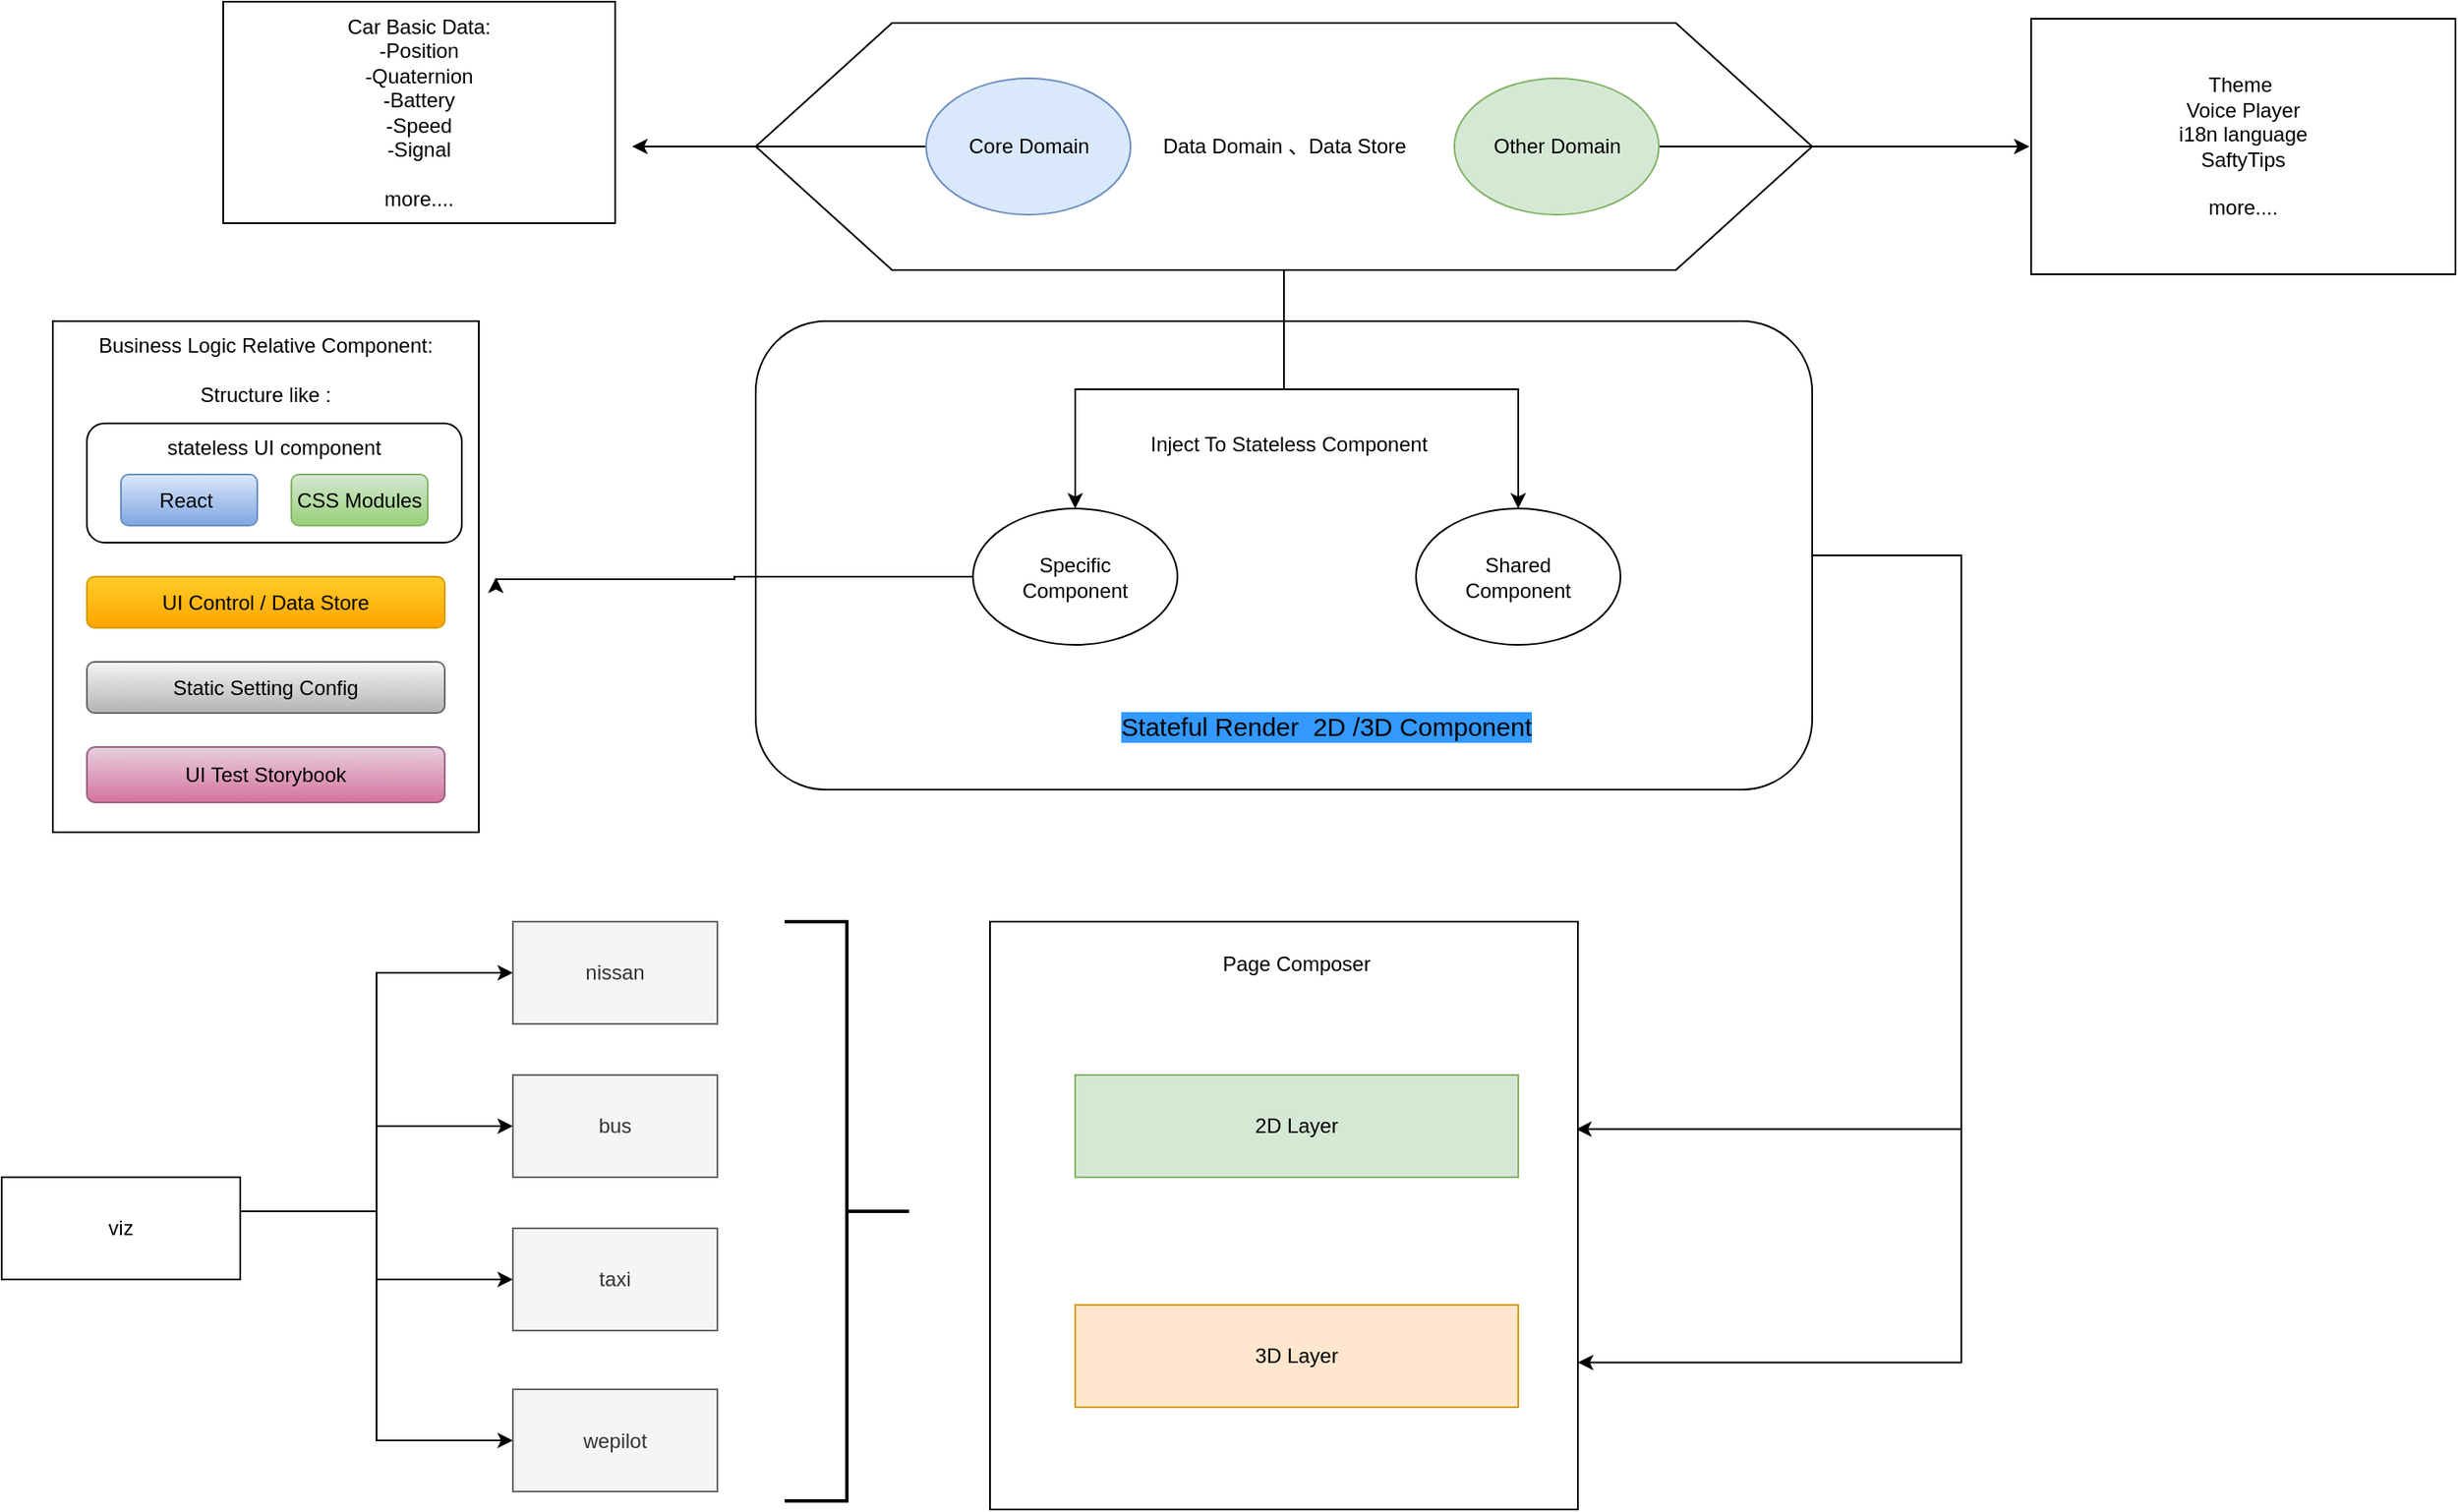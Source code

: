 <mxfile version="21.6.3" type="github">
  <diagram name="Page-1" id="lPx0NHJ9914rqXVZgNTV">
    <mxGraphModel dx="1710" dy="2160" grid="1" gridSize="10" guides="1" tooltips="1" connect="1" arrows="1" fold="1" page="1" pageScale="1" pageWidth="827" pageHeight="1169" math="0" shadow="0">
      <root>
        <mxCell id="0" />
        <mxCell id="1" parent="0" />
        <mxCell id="feNWkWUweG0yY7OtzLiy-38" style="edgeStyle=orthogonalEdgeStyle;rounded=0;orthogonalLoop=1;jettySize=auto;html=1;exitX=1;exitY=0.5;exitDx=0;exitDy=0;entryX=0.997;entryY=0.353;entryDx=0;entryDy=0;entryPerimeter=0;" edge="1" parent="1" source="feNWkWUweG0yY7OtzLiy-36" target="feNWkWUweG0yY7OtzLiy-20">
          <mxGeometry relative="1" as="geometry">
            <Array as="points">
              <mxPoint x="1200" y="115" />
              <mxPoint x="1200" y="452" />
            </Array>
          </mxGeometry>
        </mxCell>
        <mxCell id="feNWkWUweG0yY7OtzLiy-40" style="edgeStyle=orthogonalEdgeStyle;rounded=0;orthogonalLoop=1;jettySize=auto;html=1;exitX=1;exitY=0.5;exitDx=0;exitDy=0;entryX=1;entryY=0.75;entryDx=0;entryDy=0;" edge="1" parent="1" source="feNWkWUweG0yY7OtzLiy-36" target="feNWkWUweG0yY7OtzLiy-20">
          <mxGeometry relative="1" as="geometry">
            <Array as="points">
              <mxPoint x="1200" y="115" />
              <mxPoint x="1200" y="589" />
            </Array>
          </mxGeometry>
        </mxCell>
        <mxCell id="feNWkWUweG0yY7OtzLiy-36" value="" style="rounded=1;whiteSpace=wrap;html=1;" vertex="1" parent="1">
          <mxGeometry x="492.5" y="-22.5" width="620" height="275" as="geometry" />
        </mxCell>
        <mxCell id="feNWkWUweG0yY7OtzLiy-30" style="edgeStyle=orthogonalEdgeStyle;rounded=0;orthogonalLoop=1;jettySize=auto;html=1;exitX=0.5;exitY=1;exitDx=0;exitDy=0;entryX=0.5;entryY=0;entryDx=0;entryDy=0;" edge="1" parent="1" source="feNWkWUweG0yY7OtzLiy-25" target="feNWkWUweG0yY7OtzLiy-22">
          <mxGeometry relative="1" as="geometry" />
        </mxCell>
        <mxCell id="feNWkWUweG0yY7OtzLiy-31" style="edgeStyle=orthogonalEdgeStyle;rounded=0;orthogonalLoop=1;jettySize=auto;html=1;exitX=0.5;exitY=1;exitDx=0;exitDy=0;" edge="1" parent="1" source="feNWkWUweG0yY7OtzLiy-25" target="feNWkWUweG0yY7OtzLiy-16">
          <mxGeometry relative="1" as="geometry" />
        </mxCell>
        <mxCell id="feNWkWUweG0yY7OtzLiy-25" value="Data Domain 、Data Store" style="shape=hexagon;perimeter=hexagonPerimeter2;whiteSpace=wrap;html=1;fixedSize=1;size=80;" vertex="1" parent="1">
          <mxGeometry x="492.5" y="-197.5" width="620" height="145" as="geometry" />
        </mxCell>
        <mxCell id="feNWkWUweG0yY7OtzLiy-20" value="" style="whiteSpace=wrap;html=1;aspect=fixed;" vertex="1" parent="1">
          <mxGeometry x="630" y="330" width="345" height="345" as="geometry" />
        </mxCell>
        <mxCell id="feNWkWUweG0yY7OtzLiy-6" style="edgeStyle=orthogonalEdgeStyle;rounded=0;orthogonalLoop=1;jettySize=auto;html=1;exitX=1;exitY=0.5;exitDx=0;exitDy=0;entryX=0;entryY=0.5;entryDx=0;entryDy=0;" edge="1" parent="1" source="feNWkWUweG0yY7OtzLiy-1" target="feNWkWUweG0yY7OtzLiy-5">
          <mxGeometry relative="1" as="geometry">
            <Array as="points">
              <mxPoint x="190" y="500" />
              <mxPoint x="270" y="500" />
              <mxPoint x="270" y="450" />
            </Array>
          </mxGeometry>
        </mxCell>
        <mxCell id="feNWkWUweG0yY7OtzLiy-8" style="edgeStyle=orthogonalEdgeStyle;rounded=0;orthogonalLoop=1;jettySize=auto;html=1;exitX=1;exitY=0.5;exitDx=0;exitDy=0;entryX=0;entryY=0.5;entryDx=0;entryDy=0;" edge="1" parent="1" source="feNWkWUweG0yY7OtzLiy-1" target="feNWkWUweG0yY7OtzLiy-7">
          <mxGeometry relative="1" as="geometry">
            <Array as="points">
              <mxPoint x="190" y="500" />
              <mxPoint x="270" y="500" />
              <mxPoint x="270" y="540" />
            </Array>
          </mxGeometry>
        </mxCell>
        <mxCell id="feNWkWUweG0yY7OtzLiy-10" style="edgeStyle=orthogonalEdgeStyle;rounded=0;orthogonalLoop=1;jettySize=auto;html=1;exitX=1;exitY=0.5;exitDx=0;exitDy=0;entryX=0;entryY=0.5;entryDx=0;entryDy=0;" edge="1" parent="1" source="feNWkWUweG0yY7OtzLiy-1" target="feNWkWUweG0yY7OtzLiy-3">
          <mxGeometry relative="1" as="geometry">
            <Array as="points">
              <mxPoint x="190" y="500" />
              <mxPoint x="270" y="500" />
              <mxPoint x="270" y="360" />
            </Array>
          </mxGeometry>
        </mxCell>
        <mxCell id="feNWkWUweG0yY7OtzLiy-13" style="edgeStyle=orthogonalEdgeStyle;rounded=0;orthogonalLoop=1;jettySize=auto;html=1;exitX=1;exitY=0.5;exitDx=0;exitDy=0;entryX=0;entryY=0.5;entryDx=0;entryDy=0;" edge="1" parent="1" source="feNWkWUweG0yY7OtzLiy-1" target="feNWkWUweG0yY7OtzLiy-12">
          <mxGeometry relative="1" as="geometry">
            <Array as="points">
              <mxPoint x="190" y="500" />
              <mxPoint x="270" y="500" />
              <mxPoint x="270" y="635" />
            </Array>
          </mxGeometry>
        </mxCell>
        <mxCell id="feNWkWUweG0yY7OtzLiy-1" value="viz" style="rounded=0;whiteSpace=wrap;html=1;" vertex="1" parent="1">
          <mxGeometry x="50" y="480" width="140" height="60" as="geometry" />
        </mxCell>
        <mxCell id="feNWkWUweG0yY7OtzLiy-3" value="nissan" style="rounded=0;whiteSpace=wrap;html=1;fillColor=#f5f5f5;fontColor=#333333;strokeColor=#666666;" vertex="1" parent="1">
          <mxGeometry x="350" y="330" width="120" height="60" as="geometry" />
        </mxCell>
        <mxCell id="feNWkWUweG0yY7OtzLiy-5" value="bus" style="rounded=0;whiteSpace=wrap;html=1;fillColor=#f5f5f5;fontColor=#333333;strokeColor=#666666;" vertex="1" parent="1">
          <mxGeometry x="350" y="420" width="120" height="60" as="geometry" />
        </mxCell>
        <mxCell id="feNWkWUweG0yY7OtzLiy-7" value="taxi" style="rounded=0;whiteSpace=wrap;html=1;fillColor=#f5f5f5;fontColor=#333333;strokeColor=#666666;" vertex="1" parent="1">
          <mxGeometry x="350" y="510" width="120" height="60" as="geometry" />
        </mxCell>
        <mxCell id="feNWkWUweG0yY7OtzLiy-12" value="wepilot" style="rounded=0;whiteSpace=wrap;html=1;fillColor=#f5f5f5;fontColor=#333333;strokeColor=#666666;" vertex="1" parent="1">
          <mxGeometry x="350" y="604.5" width="120" height="60" as="geometry" />
        </mxCell>
        <mxCell id="feNWkWUweG0yY7OtzLiy-42" style="edgeStyle=orthogonalEdgeStyle;rounded=0;orthogonalLoop=1;jettySize=auto;html=1;exitX=0;exitY=0.5;exitDx=0;exitDy=0;" edge="1" parent="1" source="feNWkWUweG0yY7OtzLiy-14">
          <mxGeometry relative="1" as="geometry">
            <mxPoint x="420" y="-125" as="targetPoint" />
          </mxGeometry>
        </mxCell>
        <mxCell id="feNWkWUweG0yY7OtzLiy-14" value="Core Domain" style="ellipse;whiteSpace=wrap;html=1;fillColor=#dae8fc;strokeColor=#6c8ebf;" vertex="1" parent="1">
          <mxGeometry x="592.5" y="-165" width="120" height="80" as="geometry" />
        </mxCell>
        <mxCell id="feNWkWUweG0yY7OtzLiy-44" style="edgeStyle=orthogonalEdgeStyle;rounded=0;orthogonalLoop=1;jettySize=auto;html=1;exitX=1;exitY=0.5;exitDx=0;exitDy=0;" edge="1" parent="1" source="feNWkWUweG0yY7OtzLiy-15">
          <mxGeometry relative="1" as="geometry">
            <mxPoint x="1240" y="-125" as="targetPoint" />
          </mxGeometry>
        </mxCell>
        <mxCell id="feNWkWUweG0yY7OtzLiy-15" value="Other Domain" style="ellipse;whiteSpace=wrap;html=1;fillColor=#d5e8d4;strokeColor=#82b366;" vertex="1" parent="1">
          <mxGeometry x="902.5" y="-165" width="120" height="80" as="geometry" />
        </mxCell>
        <mxCell id="feNWkWUweG0yY7OtzLiy-16" value="Shared&lt;br&gt;Component" style="ellipse;whiteSpace=wrap;html=1;" vertex="1" parent="1">
          <mxGeometry x="880" y="87.5" width="120" height="80" as="geometry" />
        </mxCell>
        <mxCell id="feNWkWUweG0yY7OtzLiy-46" style="edgeStyle=orthogonalEdgeStyle;rounded=0;orthogonalLoop=1;jettySize=auto;html=1;exitX=0;exitY=0.5;exitDx=0;exitDy=0;" edge="1" parent="1" source="feNWkWUweG0yY7OtzLiy-22">
          <mxGeometry relative="1" as="geometry">
            <mxPoint x="340" y="128" as="targetPoint" />
            <Array as="points">
              <mxPoint x="480" y="128" />
              <mxPoint x="480" y="129" />
            </Array>
          </mxGeometry>
        </mxCell>
        <mxCell id="feNWkWUweG0yY7OtzLiy-22" value="Specific&lt;br&gt;Component" style="ellipse;whiteSpace=wrap;html=1;" vertex="1" parent="1">
          <mxGeometry x="620" y="87.5" width="120" height="80" as="geometry" />
        </mxCell>
        <mxCell id="feNWkWUweG0yY7OtzLiy-27" value="Inject To Stateless Component" style="text;html=1;align=center;verticalAlign=middle;resizable=0;points=[];autosize=1;strokeColor=none;fillColor=none;" vertex="1" parent="1">
          <mxGeometry x="710" y="35" width="190" height="30" as="geometry" />
        </mxCell>
        <mxCell id="feNWkWUweG0yY7OtzLiy-32" value="2D Layer" style="rounded=0;whiteSpace=wrap;html=1;fillColor=#d5e8d4;strokeColor=#82b366;" vertex="1" parent="1">
          <mxGeometry x="680" y="420" width="260" height="60" as="geometry" />
        </mxCell>
        <mxCell id="feNWkWUweG0yY7OtzLiy-33" value="3D Layer" style="rounded=0;whiteSpace=wrap;html=1;fillColor=#ffe6cc;strokeColor=#d79b00;" vertex="1" parent="1">
          <mxGeometry x="680" y="555" width="260" height="60" as="geometry" />
        </mxCell>
        <mxCell id="feNWkWUweG0yY7OtzLiy-34" value="Page Composer" style="text;strokeColor=none;align=center;fillColor=none;html=1;verticalAlign=middle;whiteSpace=wrap;rounded=0;" vertex="1" parent="1">
          <mxGeometry x="740" y="340" width="140" height="30" as="geometry" />
        </mxCell>
        <mxCell id="feNWkWUweG0yY7OtzLiy-37" value="Stateful Render&amp;nbsp; 2D /3D Component" style="text;strokeColor=none;align=center;fillColor=none;html=1;verticalAlign=middle;whiteSpace=wrap;rounded=0;labelBackgroundColor=#3399FF;labelBorderColor=none;fontSize=15;" vertex="1" parent="1">
          <mxGeometry x="690" y="200" width="275" height="30" as="geometry" />
        </mxCell>
        <mxCell id="feNWkWUweG0yY7OtzLiy-41" value="" style="strokeWidth=2;html=1;shape=mxgraph.flowchart.annotation_2;align=left;labelPosition=right;pointerEvents=1;direction=west;" vertex="1" parent="1">
          <mxGeometry x="509.5" y="330" width="73" height="340" as="geometry" />
        </mxCell>
        <mxCell id="feNWkWUweG0yY7OtzLiy-43" value="Car Basic Data:&lt;br&gt;-Position&lt;br&gt;-Quaternion&lt;br&gt;-Battery&lt;br&gt;-Speed&lt;br&gt;-Signal&lt;br&gt;&lt;br&gt;more...." style="rounded=0;whiteSpace=wrap;html=1;" vertex="1" parent="1">
          <mxGeometry x="180" y="-210" width="230" height="130" as="geometry" />
        </mxCell>
        <mxCell id="feNWkWUweG0yY7OtzLiy-45" value="Theme&amp;nbsp;&lt;br&gt;Voice Player&lt;br&gt;i18n language&lt;br&gt;SaftyTips&lt;br&gt;&lt;br&gt;more...." style="rounded=0;whiteSpace=wrap;html=1;" vertex="1" parent="1">
          <mxGeometry x="1241" y="-200" width="249" height="150" as="geometry" />
        </mxCell>
        <mxCell id="feNWkWUweG0yY7OtzLiy-48" value="Business Logic Relative Component:&lt;br&gt;&lt;br&gt;Structure like :&lt;br&gt;&lt;br&gt;&amp;nbsp;" style="rounded=0;whiteSpace=wrap;html=1;align=center;verticalAlign=top;" vertex="1" parent="1">
          <mxGeometry x="80" y="-22.5" width="250" height="300" as="geometry" />
        </mxCell>
        <mxCell id="feNWkWUweG0yY7OtzLiy-49" value="UI Control / Data Store" style="rounded=1;whiteSpace=wrap;html=1;fillColor=#ffcd28;gradientColor=#ffa500;strokeColor=#d79b00;" vertex="1" parent="1">
          <mxGeometry x="100" y="127.5" width="210" height="30" as="geometry" />
        </mxCell>
        <mxCell id="feNWkWUweG0yY7OtzLiy-50" value="UI Test Storybook" style="rounded=1;whiteSpace=wrap;html=1;fillColor=#e6d0de;gradientColor=#d5739d;strokeColor=#996185;" vertex="1" parent="1">
          <mxGeometry x="100" y="227.5" width="210" height="32.5" as="geometry" />
        </mxCell>
        <mxCell id="feNWkWUweG0yY7OtzLiy-53" value="stateless UI component" style="rounded=1;whiteSpace=wrap;html=1;verticalAlign=top;" vertex="1" parent="1">
          <mxGeometry x="100" y="37.5" width="220" height="70" as="geometry" />
        </mxCell>
        <mxCell id="feNWkWUweG0yY7OtzLiy-54" value="CSS Modules" style="rounded=1;whiteSpace=wrap;html=1;fillColor=#d5e8d4;gradientColor=#97d077;strokeColor=#82b366;" vertex="1" parent="1">
          <mxGeometry x="220" y="67.5" width="80" height="30" as="geometry" />
        </mxCell>
        <mxCell id="feNWkWUweG0yY7OtzLiy-56" value="React&amp;nbsp;" style="rounded=1;whiteSpace=wrap;html=1;fillColor=#dae8fc;strokeColor=#6c8ebf;gradientColor=#7ea6e0;" vertex="1" parent="1">
          <mxGeometry x="120" y="67.5" width="80" height="30" as="geometry" />
        </mxCell>
        <mxCell id="feNWkWUweG0yY7OtzLiy-57" value="Static Setting Config" style="rounded=1;whiteSpace=wrap;html=1;fillColor=#f5f5f5;gradientColor=#b3b3b3;strokeColor=#666666;" vertex="1" parent="1">
          <mxGeometry x="100" y="177.5" width="210" height="30" as="geometry" />
        </mxCell>
      </root>
    </mxGraphModel>
  </diagram>
</mxfile>

